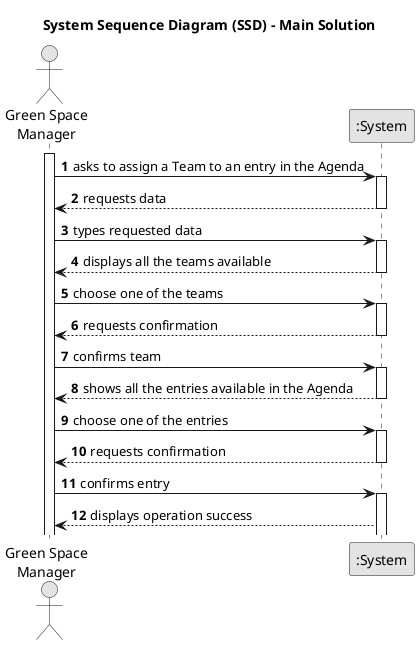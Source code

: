 @startuml
skinparam monochrome true
skinparam packageStyle rectangle
skinparam shadowing false

title System Sequence Diagram (SSD) - Main Solution

autonumber

actor "Green Space\nManager" as Manager
participant ":System" as System

activate Manager

    Manager -> System : asks to assign a Team to an entry in the Agenda
        activate System

            System --> Manager :requests data
    deactivate System

     Manager -> System : types requested data
        activate System

            System --> Manager :displays all the teams available
     deactivate System

     Manager -> System : choose one of the teams
        activate System

             System --> Manager : requests confirmation
     deactivate System
     Manager -> System : confirms team
        activate System

            System --> Manager : shows all the entries available in the Agenda
      deactivate System

     Manager -> System : choose one of the entries
        activate System

              System --> Manager : requests confirmation
        deactivate System

        Manager -> System : confirms entry
            activate System

            System --> Manager : displays operation success
@enduml